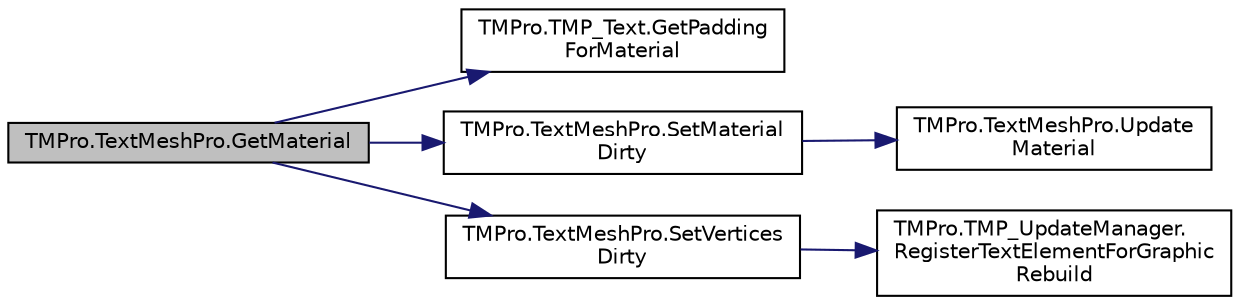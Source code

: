 digraph "TMPro.TextMeshPro.GetMaterial"
{
 // LATEX_PDF_SIZE
  edge [fontname="Helvetica",fontsize="10",labelfontname="Helvetica",labelfontsize="10"];
  node [fontname="Helvetica",fontsize="10",shape=record];
  rankdir="LR";
  Node1 [label="TMPro.TextMeshPro.GetMaterial",height=0.2,width=0.4,color="black", fillcolor="grey75", style="filled", fontcolor="black",tooltip="Function called internally when a new material is assigned via the fontMaterial property."];
  Node1 -> Node2 [color="midnightblue",fontsize="10",style="solid",fontname="Helvetica"];
  Node2 [label="TMPro.TMP_Text.GetPadding\lForMaterial",height=0.2,width=0.4,color="black", fillcolor="white", style="filled",URL="$class_t_m_pro_1_1_t_m_p___text.html#a7182ea72ca6b396af6cae05cee59243d",tooltip="Get the padding value for the currently assigned material"];
  Node1 -> Node3 [color="midnightblue",fontsize="10",style="solid",fontname="Helvetica"];
  Node3 [label="TMPro.TextMeshPro.SetMaterial\lDirty",height=0.2,width=0.4,color="black", fillcolor="white", style="filled",URL="$class_t_m_pro_1_1_text_mesh_pro.html#af2177065726b878773a7798a3e4aedf7",tooltip="Schedule updating of the material used by the text object."];
  Node3 -> Node4 [color="midnightblue",fontsize="10",style="solid",fontname="Helvetica"];
  Node4 [label="TMPro.TextMeshPro.Update\lMaterial",height=0.2,width=0.4,color="black", fillcolor="white", style="filled",URL="$class_t_m_pro_1_1_text_mesh_pro.html#ae087fd09b3ce4bb5bfea21e7207f3d56",tooltip=" "];
  Node1 -> Node5 [color="midnightblue",fontsize="10",style="solid",fontname="Helvetica"];
  Node5 [label="TMPro.TextMeshPro.SetVertices\lDirty",height=0.2,width=0.4,color="black", fillcolor="white", style="filled",URL="$class_t_m_pro_1_1_text_mesh_pro.html#a8ca7b09fd7f2319069c84e72c0db0fa8",tooltip="Schedule rebuilding of the text geometry."];
  Node5 -> Node6 [color="midnightblue",fontsize="10",style="solid",fontname="Helvetica"];
  Node6 [label="TMPro.TMP_UpdateManager.\lRegisterTextElementForGraphic\lRebuild",height=0.2,width=0.4,color="black", fillcolor="white", style="filled",URL="$class_t_m_pro_1_1_t_m_p___update_manager.html#a110903981e6a8c00d95957b707cc3c99",tooltip="Function to register elements which require a layout rebuild."];
}

